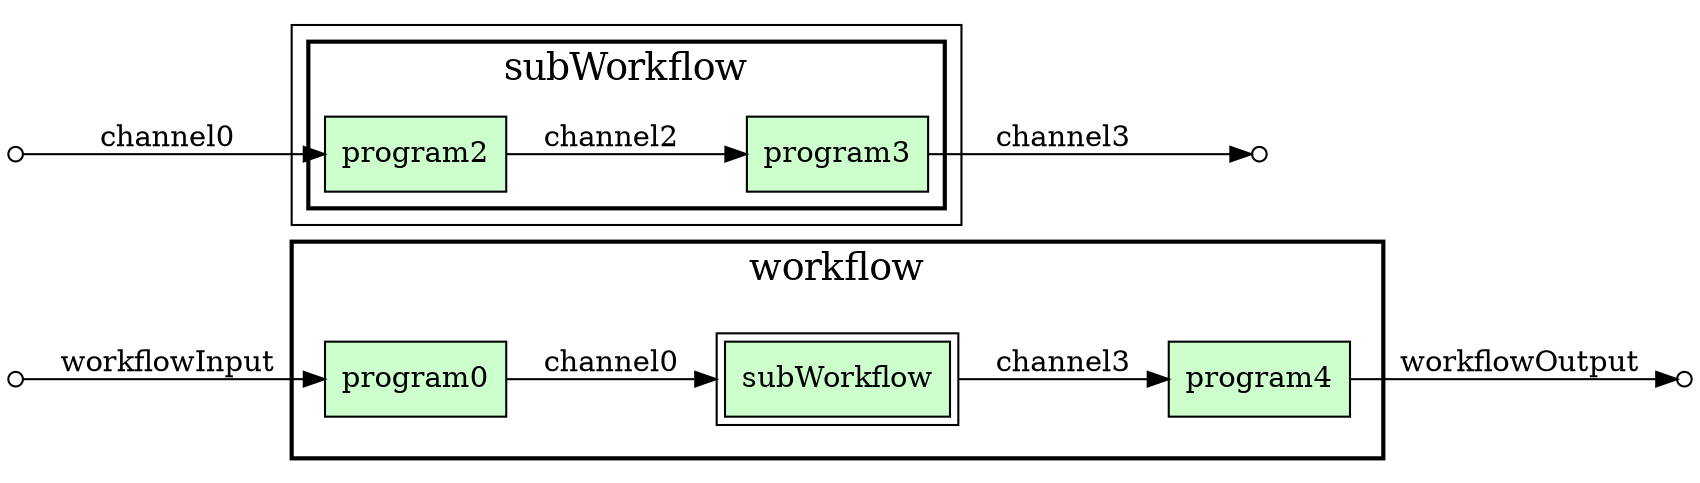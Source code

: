 digraph Workflow {
rankdir=LR

/* Set node style for input and output ports */
node[shape=circle style="filled" fillcolor="#FFFFFF" peripheries=1 label="" width=0.1]

/* Nodes representing workflow input ports */
node1

/* Nodes representing workflow output ports */
node2

/* Start of cluster for drawing box around programs in workflow */
subgraph cluster0 {
 
 label="workflow"
 penwidth=2
 fontsize=18

 subgraph cluster1 {

  label=""
  color="white"

/* Set node style for programs in workflow */
node[shape=box style="filled" fillcolor="#CCFFCC" peripheries=1 label="" width=0.1]

/* Nodes representing programs in workflow */
node3 [label="program0"]
node4 [label="program4"]

/* Set node style for subworkflows in workflow */
node[shape=box style="filled" fillcolor="#CCFFCC" peripheries=2 label="" width=0.1]

/* Nodes representing subworkflows in workflow */
node[shape=box style="filled" fillcolor="#CCFFCC" peripheries=2 label="" width=0.1]
node5 [label="subWorkflow"]

/* End of cluster for drawing box around programs in workflow */
}}

/* Directed edges for each channel in workflow */
node4 -> node2 [label="workflowOutput"]
node1 -> node3 [label="workflowInput"]
node3 -> node5 [label="channel0"]
node5 -> node4 [label="channel3"]

/* Set node style for input and output ports */
node[shape=circle style="filled" fillcolor="#FFFFFF" peripheries=1 label="" width=0.1]

/* Nodes representing workflow input ports */
node6

/* Nodes representing workflow output ports */
node7

/* Start of cluster for drawing box around programs in workflow */
subgraph cluster2 {subgraph cluster3 {
 label="subWorkflow"
 penwidth=2
 fontsize=18

/* Set node style for programs in workflow */
node[shape=box style="filled" fillcolor="#CCFFCC" peripheries=1 label="" width=0.1]

/* Nodes representing programs in workflow */
node8 [label="program2"]
node9 [label="program3"]

/* Set node style for subworkflows in workflow */
node[shape=box style="filled" fillcolor="#CCFFCC" peripheries=2 label="" width=0.1]

/* Nodes representing subworkflows in workflow */

/* End of cluster for drawing box around programs in workflow */
}}

/* Directed edges for each channel in workflow */
node9 -> node7 [label="channel3"]
node6 -> node8 [label="channel0"]
node8 -> node9 [label="channel2"]
}
